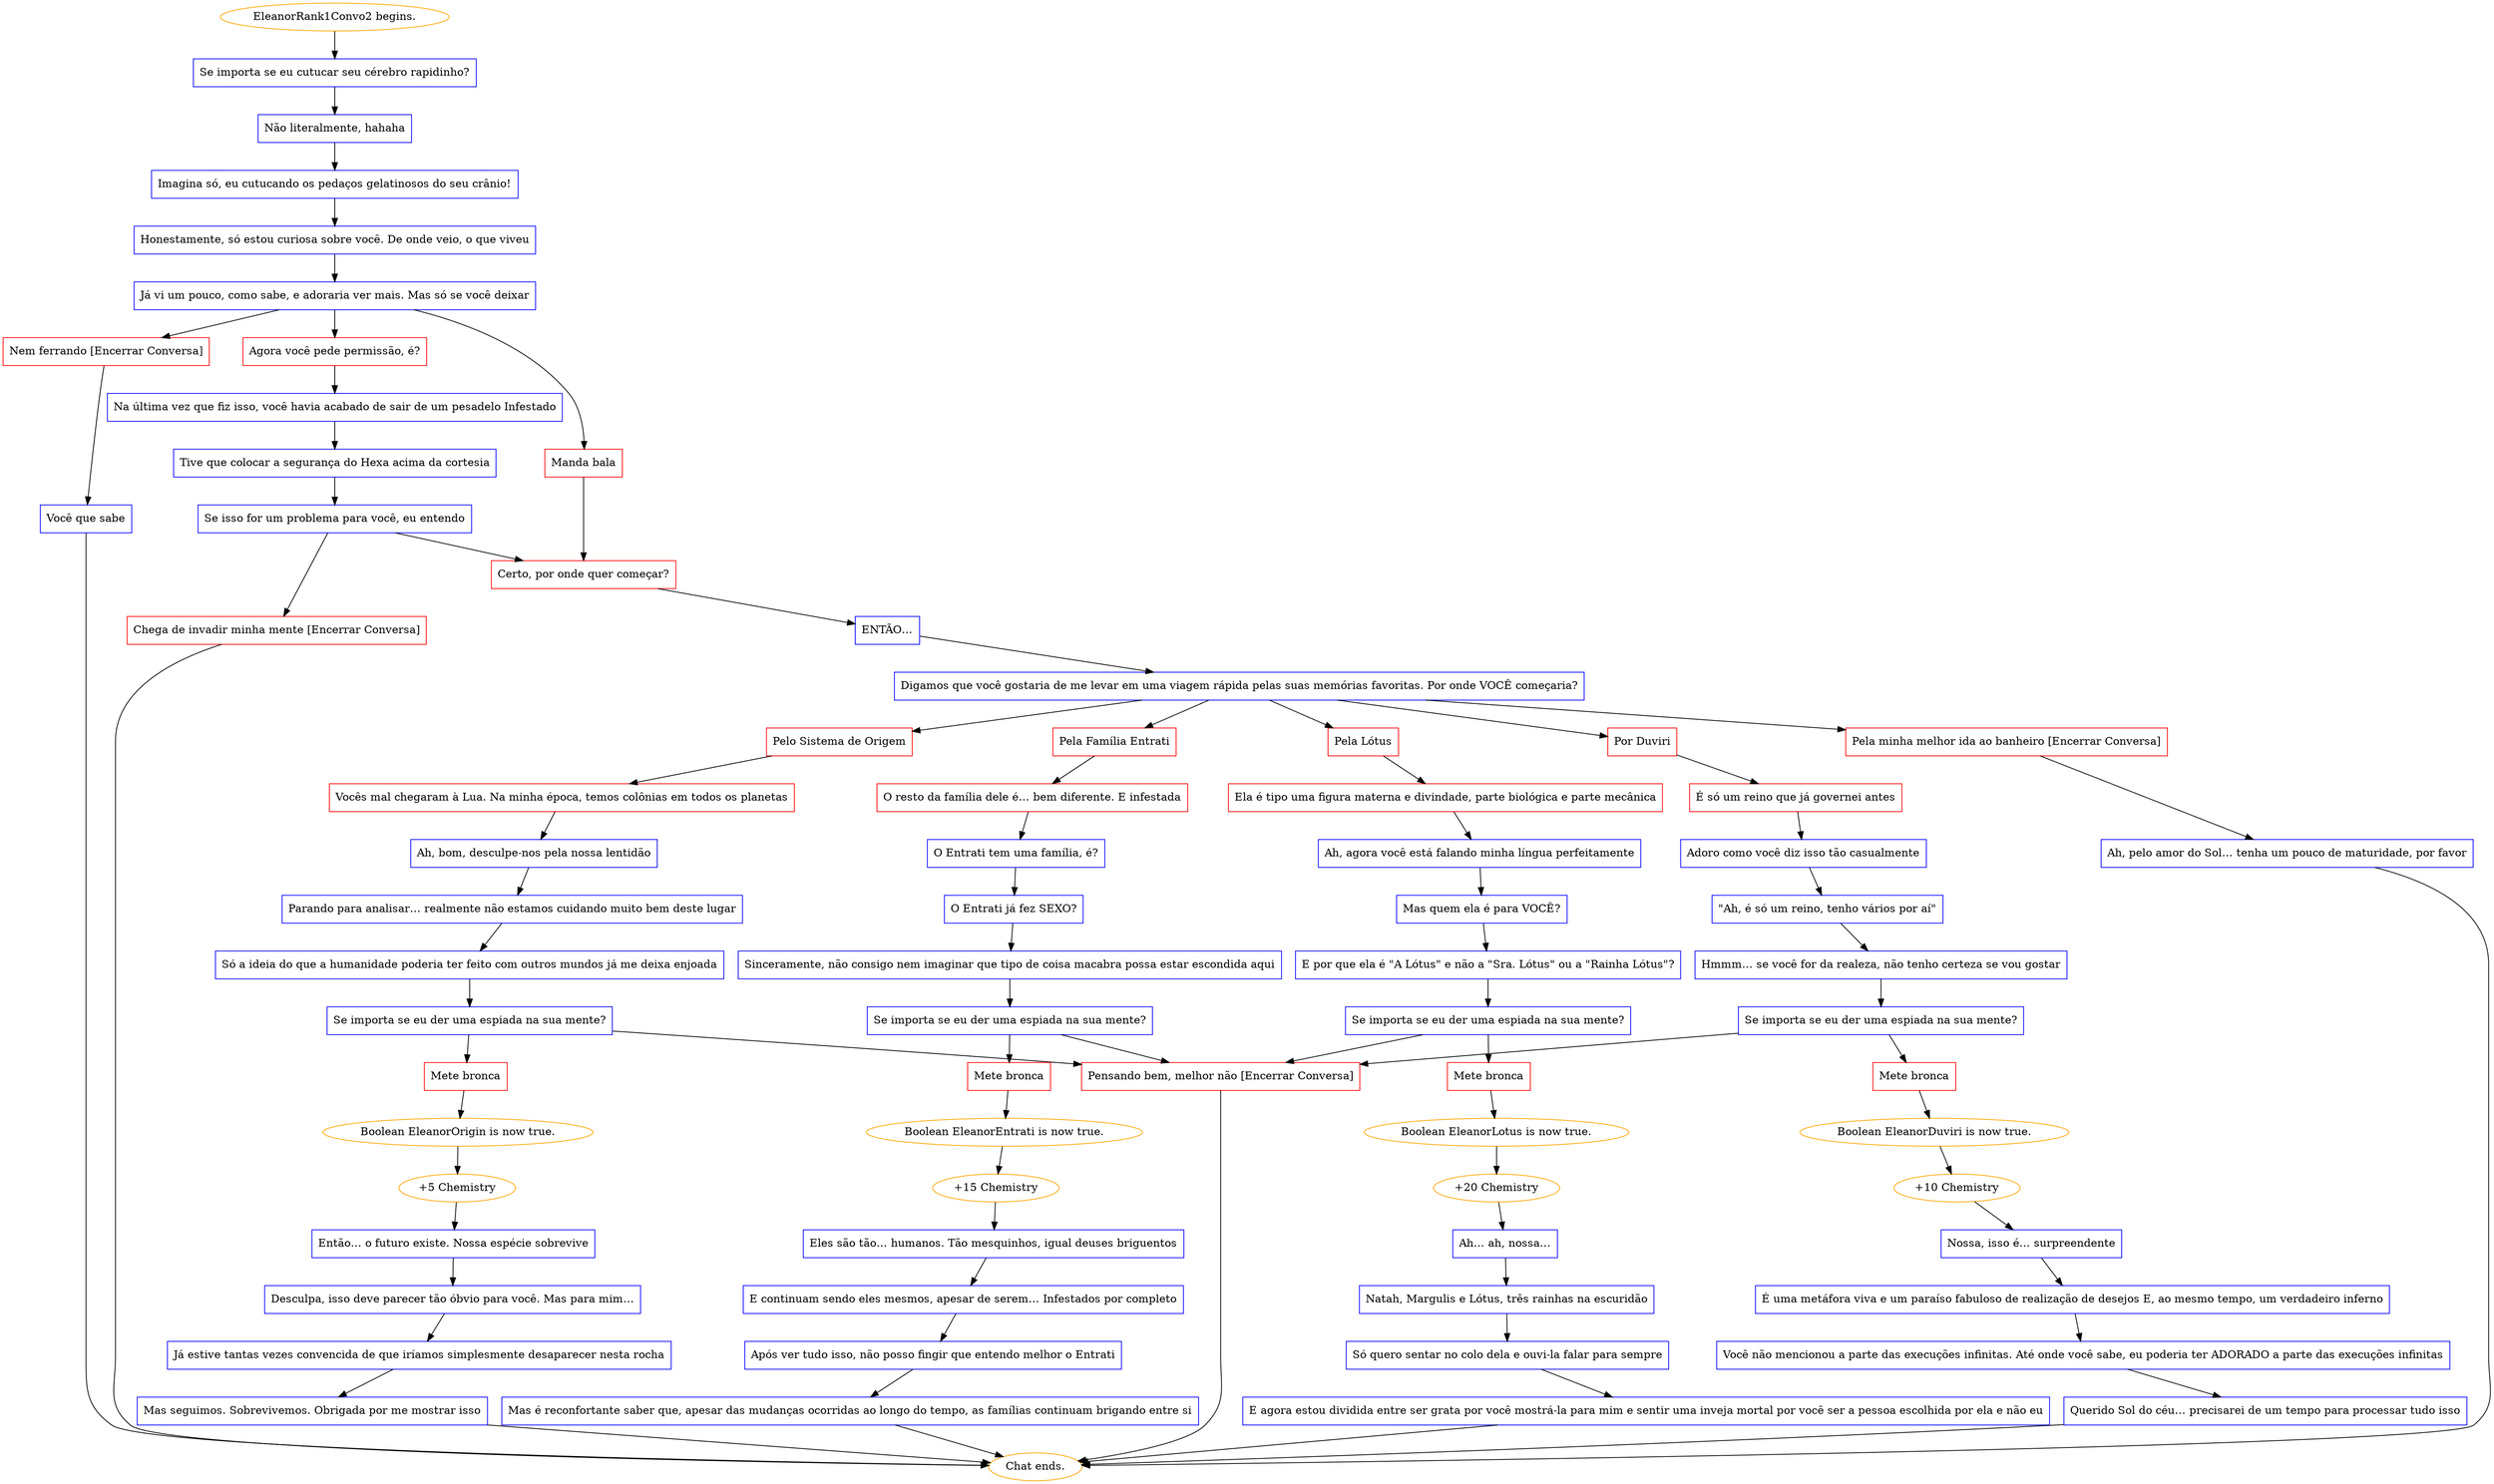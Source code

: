digraph {
	"EleanorRank1Convo2 begins." [color=orange];
		"EleanorRank1Convo2 begins." -> j548241481;
	j548241481 [label="Se importa se eu cutucar seu cérebro rapidinho?",shape=box,color=blue];
		j548241481 -> j1361285746;
	j1361285746 [label="Não literalmente, hahaha",shape=box,color=blue];
		j1361285746 -> j215967205;
	j215967205 [label="Imagina só, eu cutucando os pedaços gelatinosos do seu crânio!",shape=box,color=blue];
		j215967205 -> j763102475;
	j763102475 [label="Honestamente, só estou curiosa sobre você. De onde veio, o que viveu",shape=box,color=blue];
		j763102475 -> j1085667493;
	j1085667493 [label="Já vi um pouco, como sabe, e adoraria ver mais. Mas só se você deixar",shape=box,color=blue];
		j1085667493 -> j1742979998;
		j1085667493 -> j470241156;
		j1085667493 -> j997062832;
	j1742979998 [label="Manda bala",shape=box,color=red];
		j1742979998 -> j4254691400;
	j470241156 [label="Agora você pede permissão, é?",shape=box,color=red];
		j470241156 -> j4095566369;
	j997062832 [label="Nem ferrando [Encerrar Conversa]",shape=box,color=red];
		j997062832 -> j1796816709;
	j4254691400 [label="Certo, por onde quer começar?",shape=box,color=red];
		j4254691400 -> j2406966373;
	j4095566369 [label="Na última vez que fiz isso, você havia acabado de sair de um pesadelo Infestado",shape=box,color=blue];
		j4095566369 -> j3031889255;
	j1796816709 [label="Você que sabe",shape=box,color=blue];
		j1796816709 -> "Chat ends.";
	j2406966373 [label="ENTÃO…",shape=box,color=blue];
		j2406966373 -> j2567897269;
	j3031889255 [label="Tive que colocar a segurança do Hexa acima da cortesia",shape=box,color=blue];
		j3031889255 -> j1820643546;
	"Chat ends." [color=orange];
	j2567897269 [label="Digamos que você gostaria de me levar em uma viagem rápida pelas suas memórias favoritas. Por onde VOCÊ começaria?",shape=box,color=blue];
		j2567897269 -> j1046207905;
		j2567897269 -> j288106872;
		j2567897269 -> j3228288051;
		j2567897269 -> j306538032;
		j2567897269 -> j728590914;
	j1820643546 [label="Se isso for um problema para você, eu entendo",shape=box,color=blue];
		j1820643546 -> j4254691400;
		j1820643546 -> j2520618013;
	j1046207905 [label="Por Duviri",shape=box,color=red];
		j1046207905 -> j1089481935;
	j288106872 [label="Pelo Sistema de Origem",shape=box,color=red];
		j288106872 -> j3444888608;
	j3228288051 [label="Pela Família Entrati",shape=box,color=red];
		j3228288051 -> j2266357939;
	j306538032 [label="Pela Lótus",shape=box,color=red];
		j306538032 -> j216966657;
	j728590914 [label="Pela minha melhor ida ao banheiro [Encerrar Conversa]",shape=box,color=red];
		j728590914 -> j1602210854;
	j2520618013 [label="Chega de invadir minha mente [Encerrar Conversa]",shape=box,color=red];
		j2520618013 -> "Chat ends.";
	j1089481935 [label="É só um reino que já governei antes",shape=box,color=red];
		j1089481935 -> j527973777;
	j3444888608 [label="Vocês mal chegaram à Lua. Na minha época, temos colônias em todos os planetas",shape=box,color=red];
		j3444888608 -> j1063165754;
	j2266357939 [label="O resto da família dele é… bem diferente. E infestada",shape=box,color=red];
		j2266357939 -> j2488500984;
	j216966657 [label="Ela é tipo uma figura materna e divindade, parte biológica e parte mecânica",shape=box,color=red];
		j216966657 -> j4086584711;
	j1602210854 [label="Ah, pelo amor do Sol… tenha um pouco de maturidade, por favor",shape=box,color=blue];
		j1602210854 -> "Chat ends.";
	j527973777 [label="Adoro como você diz isso tão casualmente",shape=box,color=blue];
		j527973777 -> j2137411552;
	j1063165754 [label="Ah, bom, desculpe-nos pela nossa lentidão",shape=box,color=blue];
		j1063165754 -> j1035513681;
	j2488500984 [label="O Entrati tem uma família, é?",shape=box,color=blue];
		j2488500984 -> j245834513;
	j4086584711 [label="Ah, agora você está falando minha língua perfeitamente",shape=box,color=blue];
		j4086584711 -> j1967335344;
	j2137411552 [label="\"Ah, é só um reino, tenho vários por aí\"",shape=box,color=blue];
		j2137411552 -> j3041821898;
	j1035513681 [label="Parando para analisar… realmente não estamos cuidando muito bem deste lugar",shape=box,color=blue];
		j1035513681 -> j3906372103;
	j245834513 [label="O Entrati já fez SEXO?",shape=box,color=blue];
		j245834513 -> j2332075855;
	j1967335344 [label="Mas quem ela é para VOCÊ?",shape=box,color=blue];
		j1967335344 -> j2199452841;
	j3041821898 [label="Hmmm… se você for da realeza, não tenho certeza se vou gostar",shape=box,color=blue];
		j3041821898 -> j1160586864;
	j3906372103 [label="Só a ideia do que a humanidade poderia ter feito com outros mundos já me deixa enjoada",shape=box,color=blue];
		j3906372103 -> j52648979;
	j2332075855 [label="Sinceramente, não consigo nem imaginar que tipo de coisa macabra possa estar escondida aqui",shape=box,color=blue];
		j2332075855 -> j2676257175;
	j2199452841 [label="E por que ela é \"A Lótus\" e não a \"Sra. Lótus\" ou a \"Rainha Lótus\"?",shape=box,color=blue];
		j2199452841 -> j2447545077;
	j1160586864 [label="Se importa se eu der uma espiada na sua mente?",shape=box,color=blue];
		j1160586864 -> j3156746760;
		j1160586864 -> j1074829099;
	j52648979 [label="Se importa se eu der uma espiada na sua mente?",shape=box,color=blue];
		j52648979 -> j2849274982;
		j52648979 -> j1074829099;
	j2676257175 [label="Se importa se eu der uma espiada na sua mente?",shape=box,color=blue];
		j2676257175 -> j2624918535;
		j2676257175 -> j1074829099;
	j2447545077 [label="Se importa se eu der uma espiada na sua mente?",shape=box,color=blue];
		j2447545077 -> j2750637869;
		j2447545077 -> j1074829099;
	j3156746760 [label="Mete bronca",shape=box,color=red];
		j3156746760 -> j4194597375;
	j1074829099 [label="Pensando bem, melhor não [Encerrar Conversa]",shape=box,color=red];
		j1074829099 -> "Chat ends.";
	j2849274982 [label="Mete bronca",shape=box,color=red];
		j2849274982 -> j3635292463;
	j2624918535 [label="Mete bronca",shape=box,color=red];
		j2624918535 -> j3293878325;
	j2750637869 [label="Mete bronca",shape=box,color=red];
		j2750637869 -> j1168109806;
	j4194597375 [label="Boolean EleanorDuviri is now true.",color=orange];
		j4194597375 -> j3445661790;
	j3635292463 [label="Boolean EleanorOrigin is now true.",color=orange];
		j3635292463 -> j1548251503;
	j3293878325 [label="Boolean EleanorEntrati is now true.",color=orange];
		j3293878325 -> j3475427886;
	j1168109806 [label="Boolean EleanorLotus is now true.",color=orange];
		j1168109806 -> j403458641;
	j3445661790 [label="+10 Chemistry",color=orange];
		j3445661790 -> j35564131;
	j1548251503 [label="+5 Chemistry",color=orange];
		j1548251503 -> j2246820082;
	j3475427886 [label="+15 Chemistry",color=orange];
		j3475427886 -> j3547575726;
	j403458641 [label="+20 Chemistry",color=orange];
		j403458641 -> j1799704628;
	j35564131 [label="Nossa, isso é… surpreendente",shape=box,color=blue];
		j35564131 -> j1153298609;
	j2246820082 [label="Então… o futuro existe. Nossa espécie sobrevive",shape=box,color=blue];
		j2246820082 -> j2157870176;
	j3547575726 [label="Eles são tão… humanos. Tão mesquinhos, igual deuses briguentos",shape=box,color=blue];
		j3547575726 -> j3438634337;
	j1799704628 [label="Ah… ah, nossa…",shape=box,color=blue];
		j1799704628 -> j800094014;
	j1153298609 [label="É uma metáfora viva e um paraíso fabuloso de realização de desejos E, ao mesmo tempo, um verdadeiro inferno",shape=box,color=blue];
		j1153298609 -> j2006196716;
	j2157870176 [label="Desculpa, isso deve parecer tão óbvio para você. Mas para mim…",shape=box,color=blue];
		j2157870176 -> j3093843869;
	j3438634337 [label="E continuam sendo eles mesmos, apesar de serem… Infestados por completo",shape=box,color=blue];
		j3438634337 -> j2464205342;
	j800094014 [label="Natah, Margulis e Lótus, três rainhas na escuridão",shape=box,color=blue];
		j800094014 -> j1814002270;
	j2006196716 [label="Você não mencionou a parte das execuções infinitas. Até onde você sabe, eu poderia ter ADORADO a parte das execuções infinitas",shape=box,color=blue];
		j2006196716 -> j1124360311;
	j3093843869 [label="Já estive tantas vezes convencida de que iríamos simplesmente desaparecer nesta rocha",shape=box,color=blue];
		j3093843869 -> j1593407383;
	j2464205342 [label="Após ver tudo isso, não posso fingir que entendo melhor o Entrati",shape=box,color=blue];
		j2464205342 -> j751524594;
	j1814002270 [label="Só quero sentar no colo dela e ouvi-la falar para sempre",shape=box,color=blue];
		j1814002270 -> j842247305;
	j1124360311 [label="Querido Sol do céu… precisarei de um tempo para processar tudo isso",shape=box,color=blue];
		j1124360311 -> "Chat ends.";
	j1593407383 [label="Mas seguimos. Sobrevivemos. Obrigada por me mostrar isso",shape=box,color=blue];
		j1593407383 -> "Chat ends.";
	j751524594 [label="Mas é reconfortante saber que, apesar das mudanças ocorridas ao longo do tempo, as famílias continuam brigando entre si",shape=box,color=blue];
		j751524594 -> "Chat ends.";
	j842247305 [label="E agora estou dividida entre ser grata por você mostrá-la para mim e sentir uma inveja mortal por você ser a pessoa escolhida por ela e não eu",shape=box,color=blue];
		j842247305 -> "Chat ends.";
}